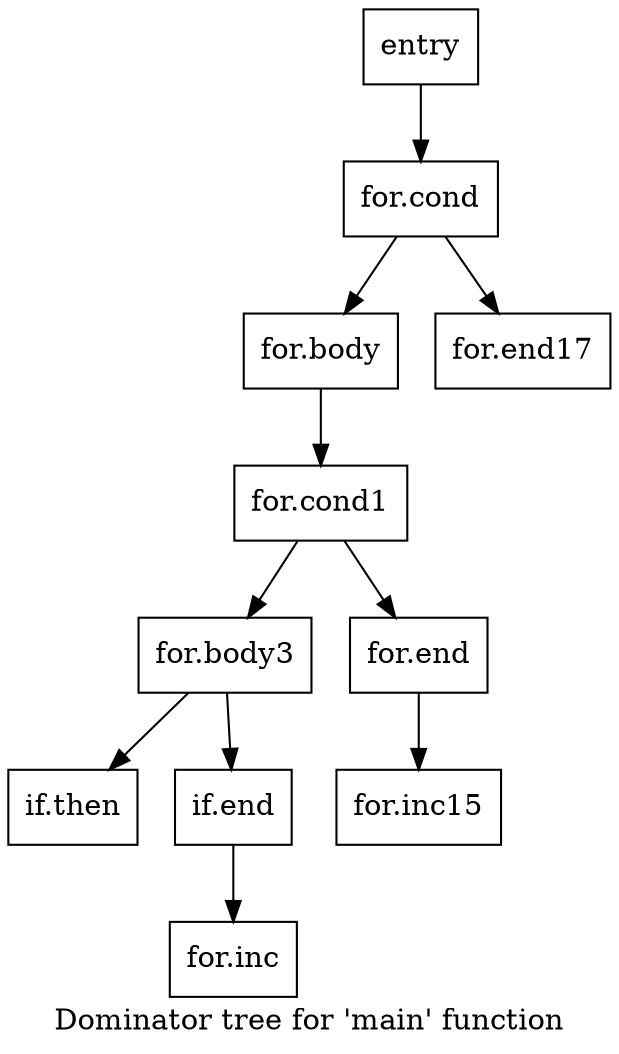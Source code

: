 digraph "Dominator tree for 'main' function" {
	label="Dominator tree for 'main' function";

	Node0x560576a3fa60 [shape=record,label="{entry}"];
	Node0x560576a3fa60 -> Node0x560576a3fed0;
	Node0x560576a3fed0 [shape=record,label="{for.cond}"];
	Node0x560576a3fed0 -> Node0x560576a3ff30;
	Node0x560576a3fed0 -> Node0x560576a40230;
	Node0x560576a3ff30 [shape=record,label="{for.body}"];
	Node0x560576a3ff30 -> Node0x560576a3ff90;
	Node0x560576a3ff90 [shape=record,label="{for.cond1}"];
	Node0x560576a3ff90 -> Node0x560576a3fff0;
	Node0x560576a3ff90 -> Node0x560576a40170;
	Node0x560576a3fff0 [shape=record,label="{for.body3}"];
	Node0x560576a3fff0 -> Node0x560576a40050;
	Node0x560576a3fff0 -> Node0x560576a400b0;
	Node0x560576a40050 [shape=record,label="{if.then}"];
	Node0x560576a400b0 [shape=record,label="{if.end}"];
	Node0x560576a400b0 -> Node0x560576a40110;
	Node0x560576a40110 [shape=record,label="{for.inc}"];
	Node0x560576a40170 [shape=record,label="{for.end}"];
	Node0x560576a40170 -> Node0x560576a401d0;
	Node0x560576a401d0 [shape=record,label="{for.inc15}"];
	Node0x560576a40230 [shape=record,label="{for.end17}"];
}
